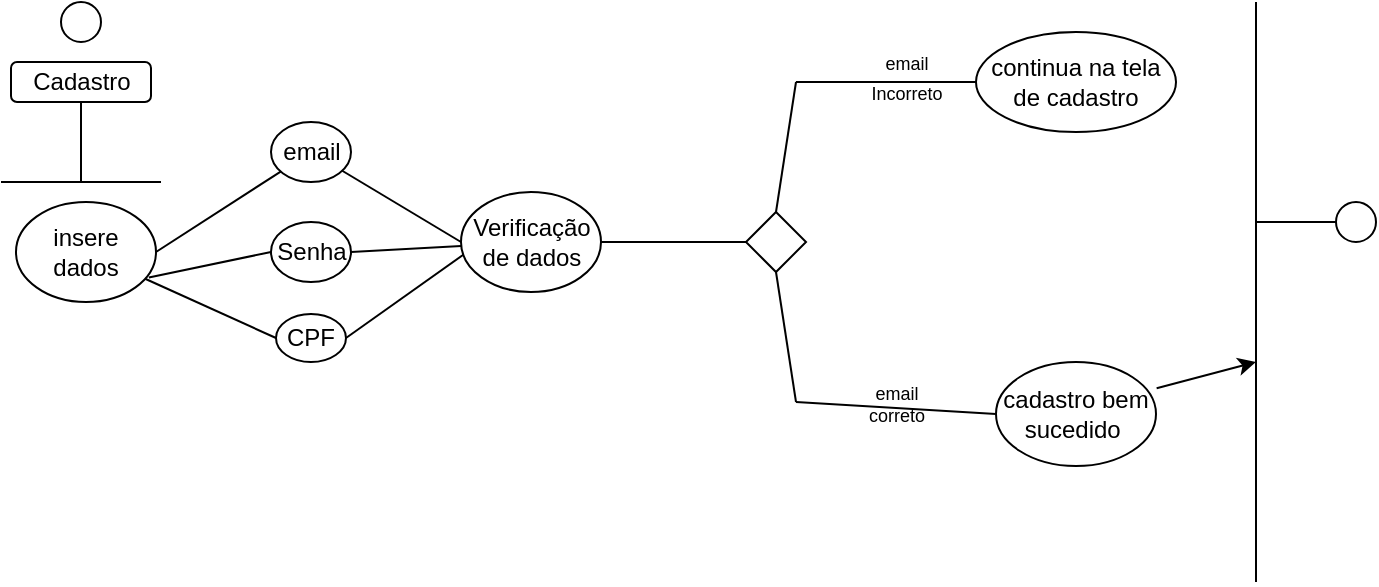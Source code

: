 <mxfile version="24.3.1" type="device">
  <diagram name="Página-1" id="Eq5kTXzSdocYtyho2q14">
    <mxGraphModel dx="478" dy="260" grid="1" gridSize="10" guides="1" tooltips="1" connect="1" arrows="1" fold="1" page="1" pageScale="1" pageWidth="827" pageHeight="1169" math="0" shadow="0">
      <root>
        <mxCell id="0" />
        <mxCell id="1" parent="0" />
        <mxCell id="qreE5Q_pIXYyZC-7umUG-2" value="" style="ellipse;whiteSpace=wrap;html=1;aspect=fixed;" parent="1" vertex="1">
          <mxGeometry x="132.5" y="120" width="20" height="20" as="geometry" />
        </mxCell>
        <mxCell id="qreE5Q_pIXYyZC-7umUG-10" value="Cadastro" style="rounded=1;whiteSpace=wrap;html=1;" parent="1" vertex="1">
          <mxGeometry x="107.5" y="150" width="70" height="20" as="geometry" />
        </mxCell>
        <mxCell id="qreE5Q_pIXYyZC-7umUG-11" value="" style="endArrow=none;html=1;rounded=0;" parent="1" edge="1">
          <mxGeometry width="50" height="50" relative="1" as="geometry">
            <mxPoint x="102.5" y="210" as="sourcePoint" />
            <mxPoint x="182.5" y="210" as="targetPoint" />
          </mxGeometry>
        </mxCell>
        <mxCell id="qreE5Q_pIXYyZC-7umUG-13" value="insere dados" style="ellipse;whiteSpace=wrap;html=1;" parent="1" vertex="1">
          <mxGeometry x="110" y="220" width="70" height="50" as="geometry" />
        </mxCell>
        <mxCell id="qreE5Q_pIXYyZC-7umUG-14" value="" style="endArrow=none;html=1;rounded=0;entryX=0.5;entryY=1;entryDx=0;entryDy=0;" parent="1" target="qreE5Q_pIXYyZC-7umUG-10" edge="1">
          <mxGeometry width="50" height="50" relative="1" as="geometry">
            <mxPoint x="142.5" y="210" as="sourcePoint" />
            <mxPoint x="152.5" y="190" as="targetPoint" />
          </mxGeometry>
        </mxCell>
        <mxCell id="qreE5Q_pIXYyZC-7umUG-15" value="email" style="ellipse;whiteSpace=wrap;html=1;" parent="1" vertex="1">
          <mxGeometry x="237.5" y="180" width="40" height="30" as="geometry" />
        </mxCell>
        <mxCell id="qreE5Q_pIXYyZC-7umUG-23" value="Senha" style="ellipse;whiteSpace=wrap;html=1;" parent="1" vertex="1">
          <mxGeometry x="237.5" y="230" width="40" height="30" as="geometry" />
        </mxCell>
        <mxCell id="qreE5Q_pIXYyZC-7umUG-26" value="" style="endArrow=none;html=1;rounded=0;exitX=1;exitY=0.5;exitDx=0;exitDy=0;" parent="1" source="qreE5Q_pIXYyZC-7umUG-13" target="qreE5Q_pIXYyZC-7umUG-15" edge="1">
          <mxGeometry width="50" height="50" relative="1" as="geometry">
            <mxPoint x="352.5" y="260" as="sourcePoint" />
            <mxPoint x="402.5" y="210" as="targetPoint" />
          </mxGeometry>
        </mxCell>
        <mxCell id="qreE5Q_pIXYyZC-7umUG-27" value="" style="endArrow=none;html=1;rounded=0;exitX=0.949;exitY=0.755;exitDx=0;exitDy=0;exitPerimeter=0;entryX=0;entryY=0.5;entryDx=0;entryDy=0;" parent="1" source="qreE5Q_pIXYyZC-7umUG-13" target="qreE5Q_pIXYyZC-7umUG-23" edge="1">
          <mxGeometry width="50" height="50" relative="1" as="geometry">
            <mxPoint x="190.5" y="243" as="sourcePoint" />
            <mxPoint x="252.5" y="252" as="targetPoint" />
          </mxGeometry>
        </mxCell>
        <mxCell id="qreE5Q_pIXYyZC-7umUG-31" value="" style="endArrow=none;html=1;rounded=0;" parent="1" source="qreE5Q_pIXYyZC-7umUG-15" edge="1">
          <mxGeometry width="50" height="50" relative="1" as="geometry">
            <mxPoint x="352.5" y="260" as="sourcePoint" />
            <mxPoint x="332.5" y="240" as="targetPoint" />
          </mxGeometry>
        </mxCell>
        <mxCell id="qreE5Q_pIXYyZC-7umUG-32" value="" style="endArrow=none;html=1;rounded=0;exitX=1;exitY=0.5;exitDx=0;exitDy=0;" parent="1" source="qreE5Q_pIXYyZC-7umUG-23" target="qreE5Q_pIXYyZC-7umUG-33" edge="1">
          <mxGeometry width="50" height="50" relative="1" as="geometry">
            <mxPoint x="352.5" y="260" as="sourcePoint" />
            <mxPoint x="332.5" y="260" as="targetPoint" />
          </mxGeometry>
        </mxCell>
        <mxCell id="qreE5Q_pIXYyZC-7umUG-33" value="Verificação de dados" style="ellipse;whiteSpace=wrap;html=1;" parent="1" vertex="1">
          <mxGeometry x="332.5" y="215" width="70" height="50" as="geometry" />
        </mxCell>
        <mxCell id="qreE5Q_pIXYyZC-7umUG-35" value="" style="rhombus;whiteSpace=wrap;html=1;" parent="1" vertex="1">
          <mxGeometry x="475" y="225" width="30" height="30" as="geometry" />
        </mxCell>
        <mxCell id="qreE5Q_pIXYyZC-7umUG-36" value="" style="endArrow=none;html=1;rounded=0;entryX=0;entryY=0.5;entryDx=0;entryDy=0;exitX=1;exitY=0.5;exitDx=0;exitDy=0;" parent="1" source="qreE5Q_pIXYyZC-7umUG-33" target="qreE5Q_pIXYyZC-7umUG-35" edge="1">
          <mxGeometry width="50" height="50" relative="1" as="geometry">
            <mxPoint x="352.5" y="260" as="sourcePoint" />
            <mxPoint x="402.5" y="210" as="targetPoint" />
          </mxGeometry>
        </mxCell>
        <mxCell id="qreE5Q_pIXYyZC-7umUG-39" value="continua na tela de cadastro" style="ellipse;whiteSpace=wrap;html=1;" parent="1" vertex="1">
          <mxGeometry x="590" y="135" width="100" height="50" as="geometry" />
        </mxCell>
        <mxCell id="qreE5Q_pIXYyZC-7umUG-41" value="&lt;font style=&quot;font-size: 9px;&quot;&gt;email&lt;/font&gt;" style="text;html=1;align=center;verticalAlign=middle;resizable=0;points=[];autosize=1;strokeColor=none;fillColor=none;" parent="1" vertex="1">
          <mxGeometry x="530" y="135" width="50" height="30" as="geometry" />
        </mxCell>
        <mxCell id="qreE5Q_pIXYyZC-7umUG-42" value="&lt;font style=&quot;font-size: 9px;&quot;&gt;Incorreto&lt;/font&gt;" style="text;html=1;align=center;verticalAlign=middle;resizable=0;points=[];autosize=1;strokeColor=none;fillColor=none;" parent="1" vertex="1">
          <mxGeometry x="525" y="150" width="60" height="30" as="geometry" />
        </mxCell>
        <mxCell id="qreE5Q_pIXYyZC-7umUG-56" value="cadastro bem sucedido&amp;nbsp;" style="ellipse;whiteSpace=wrap;html=1;" parent="1" vertex="1">
          <mxGeometry x="600" y="300" width="80" height="52" as="geometry" />
        </mxCell>
        <mxCell id="qreE5Q_pIXYyZC-7umUG-58" value="" style="endArrow=none;html=1;rounded=0;" parent="1" edge="1">
          <mxGeometry width="50" height="50" relative="1" as="geometry">
            <mxPoint x="730" y="410" as="sourcePoint" />
            <mxPoint x="730" y="120" as="targetPoint" />
          </mxGeometry>
        </mxCell>
        <mxCell id="qreE5Q_pIXYyZC-7umUG-59" value="" style="endArrow=none;html=1;rounded=0;" parent="1" edge="1">
          <mxGeometry width="50" height="50" relative="1" as="geometry">
            <mxPoint x="730" y="230" as="sourcePoint" />
            <mxPoint x="770" y="230" as="targetPoint" />
          </mxGeometry>
        </mxCell>
        <mxCell id="qreE5Q_pIXYyZC-7umUG-60" value="" style="ellipse;whiteSpace=wrap;html=1;aspect=fixed;" parent="1" vertex="1">
          <mxGeometry x="770" y="220" width="20" height="20" as="geometry" />
        </mxCell>
        <mxCell id="qreE5Q_pIXYyZC-7umUG-61" value="" style="endArrow=classic;html=1;rounded=0;exitX=1.004;exitY=0.253;exitDx=0;exitDy=0;exitPerimeter=0;" parent="1" source="qreE5Q_pIXYyZC-7umUG-56" edge="1">
          <mxGeometry width="50" height="50" relative="1" as="geometry">
            <mxPoint x="400" y="230" as="sourcePoint" />
            <mxPoint x="730" y="300" as="targetPoint" />
          </mxGeometry>
        </mxCell>
        <mxCell id="BsNf4n4HZqqyDwe7ETjx-1" value="" style="endArrow=none;html=1;rounded=0;entryX=0.5;entryY=1;entryDx=0;entryDy=0;" parent="1" target="qreE5Q_pIXYyZC-7umUG-35" edge="1">
          <mxGeometry width="50" height="50" relative="1" as="geometry">
            <mxPoint x="500" y="320" as="sourcePoint" />
            <mxPoint x="460" y="260" as="targetPoint" />
          </mxGeometry>
        </mxCell>
        <mxCell id="BsNf4n4HZqqyDwe7ETjx-3" value="" style="endArrow=none;html=1;rounded=0;entryX=0.5;entryY=0;entryDx=0;entryDy=0;" parent="1" target="qreE5Q_pIXYyZC-7umUG-35" edge="1">
          <mxGeometry width="50" height="50" relative="1" as="geometry">
            <mxPoint x="500" y="160" as="sourcePoint" />
            <mxPoint x="495" y="275" as="targetPoint" />
          </mxGeometry>
        </mxCell>
        <mxCell id="BsNf4n4HZqqyDwe7ETjx-4" value="" style="endArrow=none;html=1;rounded=0;entryX=0;entryY=0.5;entryDx=0;entryDy=0;" parent="1" target="qreE5Q_pIXYyZC-7umUG-39" edge="1">
          <mxGeometry width="50" height="50" relative="1" as="geometry">
            <mxPoint x="500" y="160" as="sourcePoint" />
            <mxPoint x="470" y="180" as="targetPoint" />
          </mxGeometry>
        </mxCell>
        <mxCell id="BsNf4n4HZqqyDwe7ETjx-5" value="" style="endArrow=none;html=1;rounded=0;entryX=0;entryY=0.5;entryDx=0;entryDy=0;" parent="1" target="qreE5Q_pIXYyZC-7umUG-56" edge="1">
          <mxGeometry width="50" height="50" relative="1" as="geometry">
            <mxPoint x="500" y="320" as="sourcePoint" />
            <mxPoint x="480" y="240" as="targetPoint" />
          </mxGeometry>
        </mxCell>
        <mxCell id="BsNf4n4HZqqyDwe7ETjx-6" value="&lt;font style=&quot;font-size: 9px;&quot;&gt;email&lt;/font&gt;" style="text;html=1;align=center;verticalAlign=middle;resizable=0;points=[];autosize=1;strokeColor=none;fillColor=none;" parent="1" vertex="1">
          <mxGeometry x="525" y="300" width="50" height="30" as="geometry" />
        </mxCell>
        <mxCell id="BsNf4n4HZqqyDwe7ETjx-7" value="&lt;font style=&quot;font-size: 9px;&quot;&gt;correto&lt;/font&gt;" style="text;html=1;align=center;verticalAlign=middle;resizable=0;points=[];autosize=1;strokeColor=none;fillColor=none;" parent="1" vertex="1">
          <mxGeometry x="525" y="311" width="50" height="30" as="geometry" />
        </mxCell>
        <mxCell id="zmVFl4bf5yam58fZBl8N-1" value="CPF" style="ellipse;whiteSpace=wrap;html=1;" vertex="1" parent="1">
          <mxGeometry x="240" y="276" width="35" height="24" as="geometry" />
        </mxCell>
        <mxCell id="zmVFl4bf5yam58fZBl8N-3" value="" style="endArrow=none;html=1;rounded=0;entryX=0;entryY=0.5;entryDx=0;entryDy=0;" edge="1" parent="1" source="qreE5Q_pIXYyZC-7umUG-13" target="zmVFl4bf5yam58fZBl8N-1">
          <mxGeometry width="50" height="50" relative="1" as="geometry">
            <mxPoint x="176" y="268" as="sourcePoint" />
            <mxPoint x="245" y="250" as="targetPoint" />
          </mxGeometry>
        </mxCell>
        <mxCell id="zmVFl4bf5yam58fZBl8N-4" value="" style="endArrow=none;html=1;rounded=0;exitX=1;exitY=0.5;exitDx=0;exitDy=0;entryX=0.017;entryY=0.627;entryDx=0;entryDy=0;entryPerimeter=0;" edge="1" parent="1" source="zmVFl4bf5yam58fZBl8N-1" target="qreE5Q_pIXYyZC-7umUG-33">
          <mxGeometry width="50" height="50" relative="1" as="geometry">
            <mxPoint x="285" y="250" as="sourcePoint" />
            <mxPoint x="330" y="250" as="targetPoint" />
          </mxGeometry>
        </mxCell>
      </root>
    </mxGraphModel>
  </diagram>
</mxfile>
